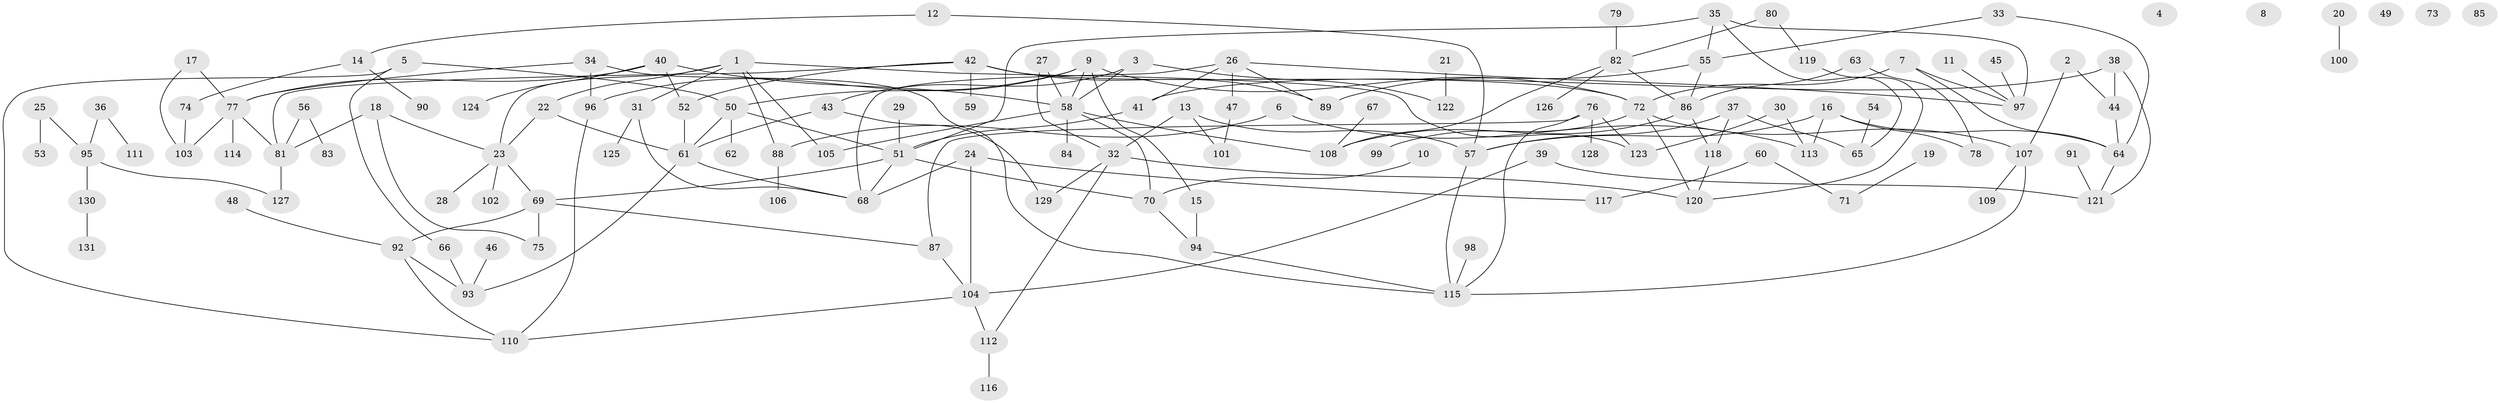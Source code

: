 // coarse degree distribution, {0: 0.0641025641025641, 1: 0.38461538461538464, 4: 0.08974358974358974, 2: 0.15384615384615385, 3: 0.07692307692307693, 5: 0.14102564102564102, 7: 0.038461538461538464, 6: 0.01282051282051282, 9: 0.01282051282051282, 11: 0.01282051282051282, 8: 0.01282051282051282}
// Generated by graph-tools (version 1.1) at 2025/43/03/04/25 21:43:12]
// undirected, 131 vertices, 175 edges
graph export_dot {
graph [start="1"]
  node [color=gray90,style=filled];
  1;
  2;
  3;
  4;
  5;
  6;
  7;
  8;
  9;
  10;
  11;
  12;
  13;
  14;
  15;
  16;
  17;
  18;
  19;
  20;
  21;
  22;
  23;
  24;
  25;
  26;
  27;
  28;
  29;
  30;
  31;
  32;
  33;
  34;
  35;
  36;
  37;
  38;
  39;
  40;
  41;
  42;
  43;
  44;
  45;
  46;
  47;
  48;
  49;
  50;
  51;
  52;
  53;
  54;
  55;
  56;
  57;
  58;
  59;
  60;
  61;
  62;
  63;
  64;
  65;
  66;
  67;
  68;
  69;
  70;
  71;
  72;
  73;
  74;
  75;
  76;
  77;
  78;
  79;
  80;
  81;
  82;
  83;
  84;
  85;
  86;
  87;
  88;
  89;
  90;
  91;
  92;
  93;
  94;
  95;
  96;
  97;
  98;
  99;
  100;
  101;
  102;
  103;
  104;
  105;
  106;
  107;
  108;
  109;
  110;
  111;
  112;
  113;
  114;
  115;
  116;
  117;
  118;
  119;
  120;
  121;
  122;
  123;
  124;
  125;
  126;
  127;
  128;
  129;
  130;
  131;
  1 -- 22;
  1 -- 23;
  1 -- 31;
  1 -- 88;
  1 -- 105;
  1 -- 123;
  2 -- 44;
  2 -- 107;
  3 -- 43;
  3 -- 58;
  3 -- 122;
  5 -- 50;
  5 -- 66;
  5 -- 110;
  6 -- 88;
  6 -- 113;
  7 -- 64;
  7 -- 72;
  7 -- 97;
  9 -- 15;
  9 -- 50;
  9 -- 58;
  9 -- 72;
  9 -- 96;
  10 -- 70;
  11 -- 97;
  12 -- 14;
  12 -- 57;
  13 -- 32;
  13 -- 57;
  13 -- 101;
  14 -- 74;
  14 -- 90;
  15 -- 94;
  16 -- 57;
  16 -- 64;
  16 -- 78;
  16 -- 113;
  17 -- 77;
  17 -- 103;
  18 -- 23;
  18 -- 75;
  18 -- 81;
  19 -- 71;
  20 -- 100;
  21 -- 122;
  22 -- 23;
  22 -- 61;
  23 -- 28;
  23 -- 69;
  23 -- 102;
  24 -- 68;
  24 -- 104;
  24 -- 117;
  25 -- 53;
  25 -- 95;
  26 -- 41;
  26 -- 47;
  26 -- 68;
  26 -- 89;
  26 -- 97;
  27 -- 32;
  27 -- 58;
  29 -- 51;
  30 -- 113;
  30 -- 123;
  31 -- 68;
  31 -- 125;
  32 -- 112;
  32 -- 120;
  32 -- 129;
  33 -- 55;
  33 -- 64;
  34 -- 77;
  34 -- 96;
  34 -- 115;
  35 -- 51;
  35 -- 55;
  35 -- 65;
  35 -- 97;
  36 -- 95;
  36 -- 111;
  37 -- 57;
  37 -- 65;
  37 -- 118;
  38 -- 41;
  38 -- 44;
  38 -- 121;
  39 -- 104;
  39 -- 121;
  40 -- 52;
  40 -- 58;
  40 -- 77;
  40 -- 124;
  41 -- 51;
  42 -- 52;
  42 -- 59;
  42 -- 72;
  42 -- 81;
  42 -- 89;
  43 -- 61;
  43 -- 129;
  44 -- 64;
  45 -- 97;
  46 -- 93;
  47 -- 101;
  48 -- 92;
  50 -- 51;
  50 -- 61;
  50 -- 62;
  51 -- 68;
  51 -- 69;
  51 -- 70;
  52 -- 61;
  54 -- 65;
  55 -- 86;
  55 -- 89;
  56 -- 81;
  56 -- 83;
  57 -- 115;
  58 -- 70;
  58 -- 84;
  58 -- 105;
  58 -- 108;
  60 -- 71;
  60 -- 117;
  61 -- 68;
  61 -- 93;
  63 -- 78;
  63 -- 86;
  64 -- 121;
  66 -- 93;
  67 -- 108;
  69 -- 75;
  69 -- 87;
  69 -- 92;
  70 -- 94;
  72 -- 99;
  72 -- 107;
  72 -- 120;
  74 -- 103;
  76 -- 87;
  76 -- 115;
  76 -- 123;
  76 -- 128;
  77 -- 81;
  77 -- 103;
  77 -- 114;
  79 -- 82;
  80 -- 82;
  80 -- 119;
  81 -- 127;
  82 -- 86;
  82 -- 108;
  82 -- 126;
  86 -- 108;
  86 -- 118;
  87 -- 104;
  88 -- 106;
  91 -- 121;
  92 -- 93;
  92 -- 110;
  94 -- 115;
  95 -- 127;
  95 -- 130;
  96 -- 110;
  98 -- 115;
  104 -- 110;
  104 -- 112;
  107 -- 109;
  107 -- 115;
  112 -- 116;
  118 -- 120;
  119 -- 120;
  130 -- 131;
}
